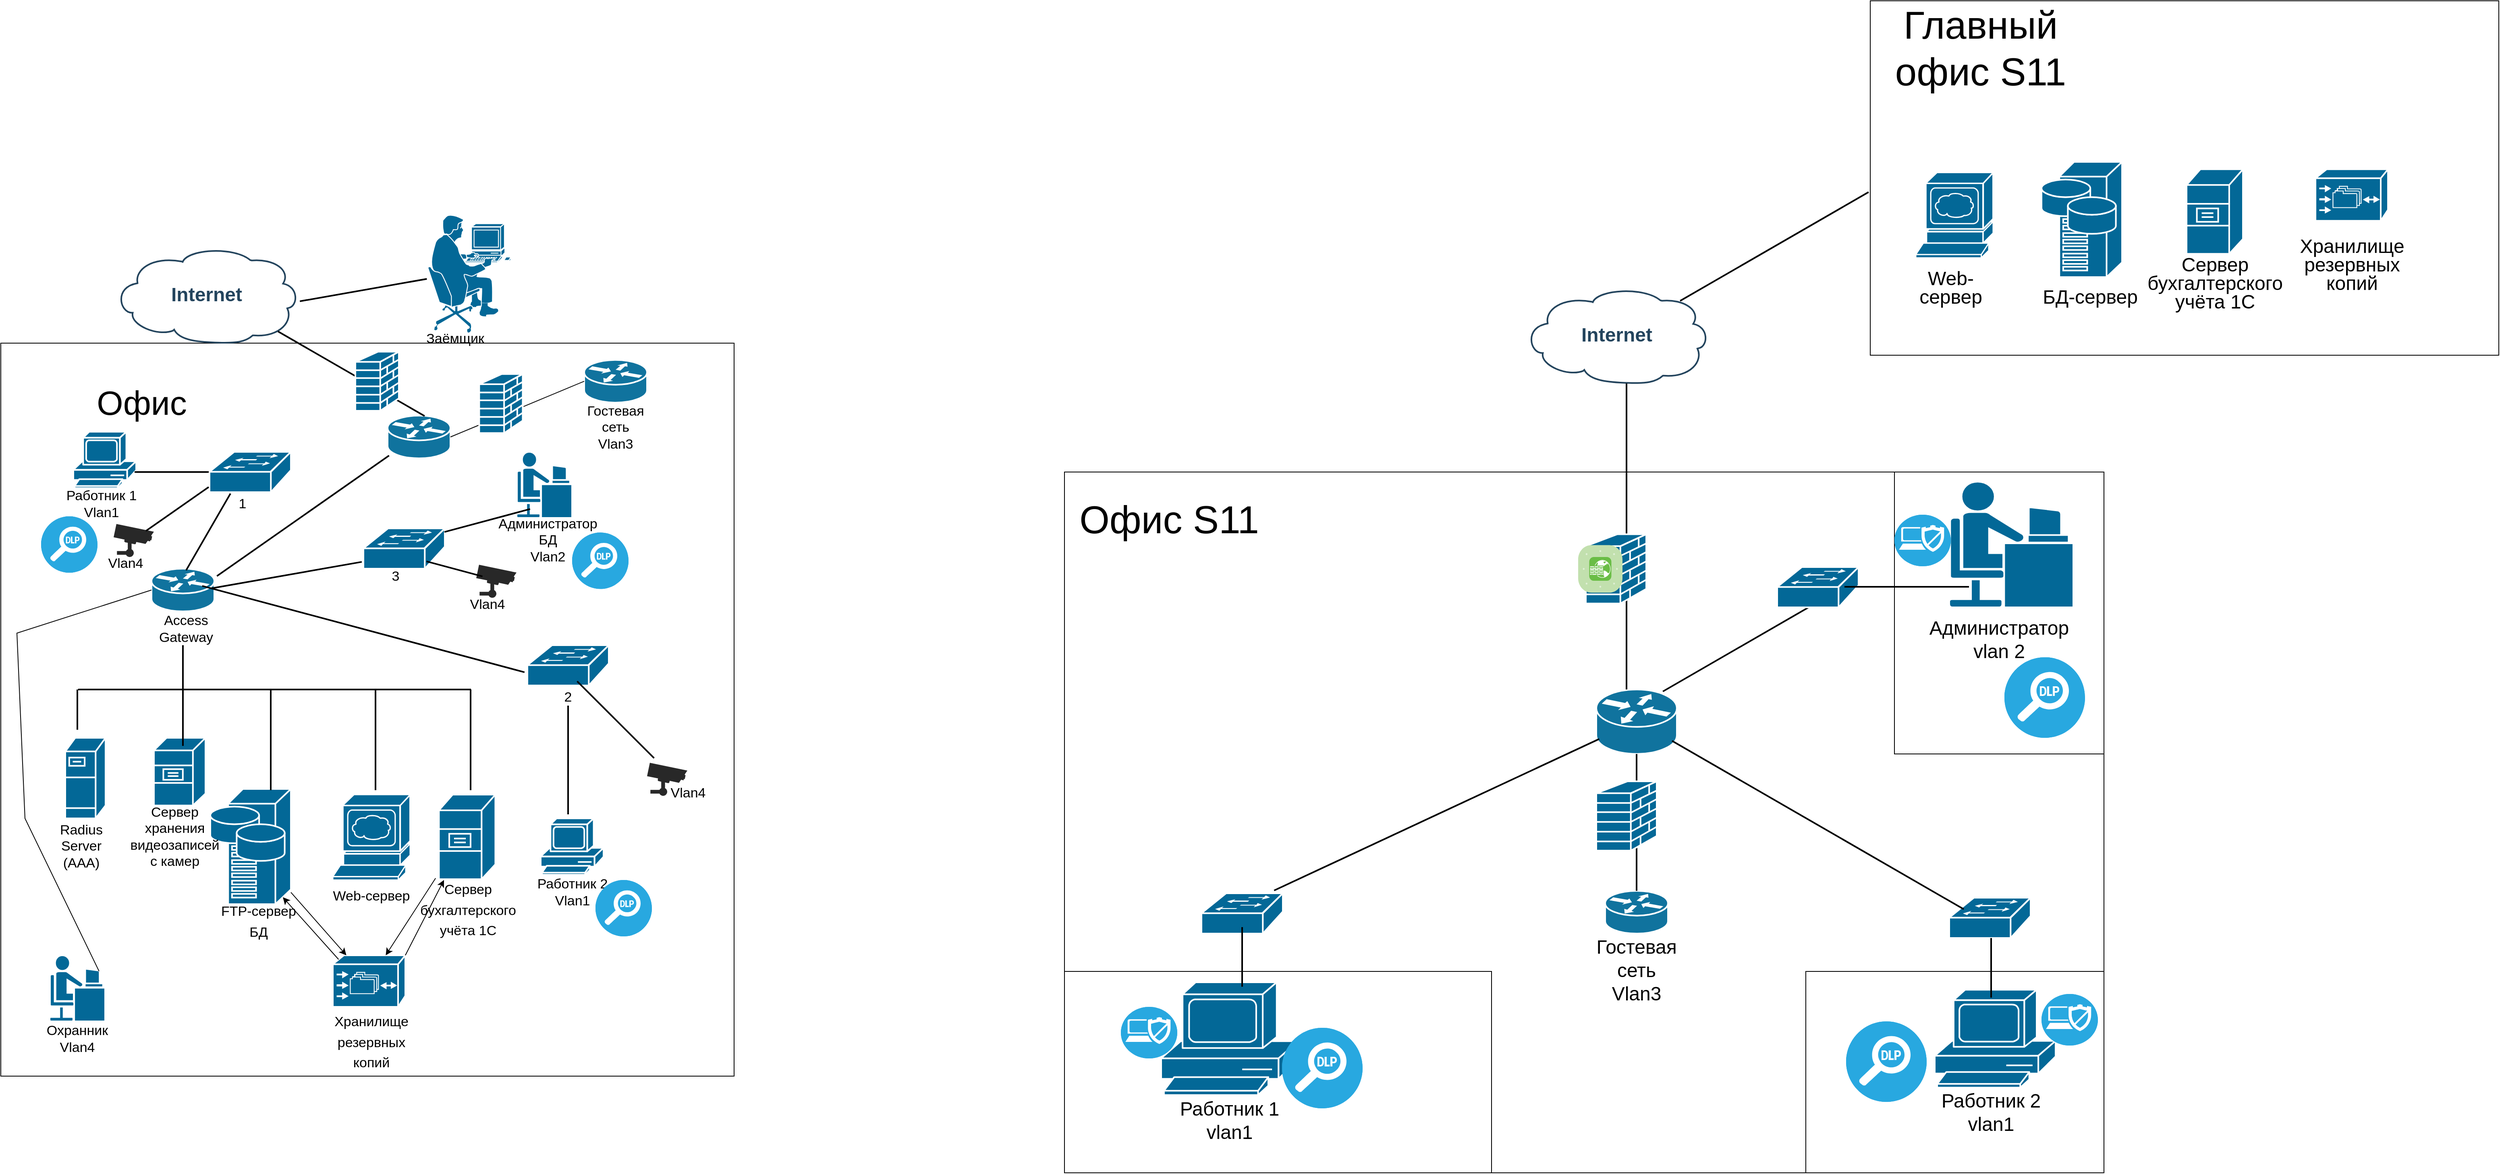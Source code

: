 <mxfile version="21.2.9" type="github">
  <diagram id="6a731a19-8d31-9384-78a2-239565b7b9f0" name="Page-1">
    <mxGraphModel dx="1826" dy="2538" grid="1" gridSize="10" guides="1" tooltips="1" connect="1" arrows="1" fold="1" page="1" pageScale="1" pageWidth="827" pageHeight="1169" background="none" math="0" shadow="0">
      <root>
        <mxCell id="0" />
        <mxCell id="1" parent="0" />
        <mxCell id="lP0xC-G9esosrG4WnK02-2211" value="" style="rounded=0;whiteSpace=wrap;html=1;" parent="1" vertex="1">
          <mxGeometry x="2210" y="530" width="1290" height="870" as="geometry" />
        </mxCell>
        <mxCell id="FBBcUjEUcP34U0jMtz23-2259" value="" style="whiteSpace=wrap;html=1;aspect=fixed;" parent="1" vertex="1">
          <mxGeometry x="890" y="370" width="910" height="910" as="geometry" />
        </mxCell>
        <mxCell id="2109" value="Internet" style="shape=mxgraph.cisco.storage.cloud;html=1;dashed=0;strokeColor=#23445D;fillColor=#ffffff;strokeWidth=2;fontFamily=Helvetica;fontSize=24;fontColor=#23445D;align=center;fontStyle=1" parent="1" vertex="1">
          <mxGeometry x="1030" y="250" width="230" height="120" as="geometry" />
        </mxCell>
        <mxCell id="2138" value="" style="shape=mxgraph.cisco.routers.router;html=1;dashed=0;fillColor=#10739E;strokeColor=#ffffff;strokeWidth=2;verticalLabelPosition=bottom;verticalAlign=top;fontFamily=Helvetica;fontSize=36;fontColor=#FFB366" parent="1" vertex="1">
          <mxGeometry x="1370" y="460" width="78" height="53" as="geometry" />
        </mxCell>
        <mxCell id="FBBcUjEUcP34U0jMtz23-2260" value="&lt;font style=&quot;font-size: 42px;&quot;&gt;Офис&lt;/font&gt;" style="text;html=1;strokeColor=none;fillColor=none;align=center;verticalAlign=middle;whiteSpace=wrap;rounded=0;" parent="1" vertex="1">
          <mxGeometry x="930" y="420" width="270" height="50" as="geometry" />
        </mxCell>
        <mxCell id="FBBcUjEUcP34U0jMtz23-2261" value="&lt;p style=&quot;line-height: 40%;&quot;&gt;&lt;font style=&quot;font-size: 17px;&quot;&gt;FTP-сервер&lt;br&gt;БД&lt;/font&gt;&lt;/p&gt;" style="text;html=1;strokeColor=none;fillColor=none;align=center;verticalAlign=middle;whiteSpace=wrap;rounded=0;fontSize=42;" parent="1" vertex="1">
          <mxGeometry x="1150" y="1050" width="120" height="67" as="geometry" />
        </mxCell>
        <mxCell id="FBBcUjEUcP34U0jMtz23-2262" value="" style="shape=mxgraph.cisco.servers.storage_server;sketch=0;html=1;pointerEvents=1;dashed=0;fillColor=#036897;strokeColor=#ffffff;strokeWidth=2;verticalLabelPosition=bottom;verticalAlign=top;align=center;outlineConnect=0;fontSize=17;" parent="1" vertex="1">
          <mxGeometry x="1150" y="923.5" width="100" height="143" as="geometry" />
        </mxCell>
        <mxCell id="FBBcUjEUcP34U0jMtz23-2263" value="" style="line;strokeWidth=2;direction=south;html=1;fontSize=17;rotation=-60;" parent="1" vertex="1">
          <mxGeometry x="1320" y="303" width="10" height="210" as="geometry" />
        </mxCell>
        <mxCell id="FBBcUjEUcP34U0jMtz23-2264" value="" style="shape=mxgraph.cisco.computers_and_peripherals.pc;sketch=0;html=1;pointerEvents=1;dashed=0;fillColor=#036897;strokeColor=#ffffff;strokeWidth=2;verticalLabelPosition=bottom;verticalAlign=top;align=center;outlineConnect=0;fontSize=17;" parent="1" vertex="1">
          <mxGeometry x="980" y="480" width="78" height="70" as="geometry" />
        </mxCell>
        <mxCell id="FBBcUjEUcP34U0jMtz23-2265" value="Работник 1&lt;br&gt;Vlan1" style="text;html=1;strokeColor=none;fillColor=none;align=center;verticalAlign=middle;whiteSpace=wrap;rounded=0;fontSize=17;" parent="1" vertex="1">
          <mxGeometry x="970" y="555" width="90" height="30" as="geometry" />
        </mxCell>
        <mxCell id="FBBcUjEUcP34U0jMtz23-2269" value="1" style="text;html=1;strokeColor=none;fillColor=none;align=center;verticalAlign=middle;whiteSpace=wrap;rounded=0;fontSize=17;" parent="1" vertex="1">
          <mxGeometry x="1160" y="555" width="60" height="30" as="geometry" />
        </mxCell>
        <mxCell id="FBBcUjEUcP34U0jMtz23-2270" value="Access Gateway" style="text;html=1;strokeColor=none;fillColor=none;align=center;verticalAlign=middle;whiteSpace=wrap;rounded=0;fontSize=17;" parent="1" vertex="1">
          <mxGeometry x="1090" y="710" width="60" height="30" as="geometry" />
        </mxCell>
        <mxCell id="FBBcUjEUcP34U0jMtz23-2271" value="Radius Server (AAA)" style="text;html=1;strokeColor=none;fillColor=none;align=center;verticalAlign=middle;whiteSpace=wrap;rounded=0;fontSize=17;" parent="1" vertex="1">
          <mxGeometry x="960" y="980" width="60" height="30" as="geometry" />
        </mxCell>
        <mxCell id="FBBcUjEUcP34U0jMtz23-2273" value="" style="shape=mxgraph.cisco.servers.fileserver;sketch=0;html=1;pointerEvents=1;dashed=0;fillColor=#036897;strokeColor=#ffffff;strokeWidth=2;verticalLabelPosition=bottom;verticalAlign=top;align=center;outlineConnect=0;fontSize=17;" parent="1" vertex="1">
          <mxGeometry x="970" y="860" width="50" height="100" as="geometry" />
        </mxCell>
        <mxCell id="FBBcUjEUcP34U0jMtz23-2274" value="" style="shape=mxgraph.cisco.computers_and_peripherals.pc;sketch=0;html=1;pointerEvents=1;dashed=0;fillColor=#036897;strokeColor=#ffffff;strokeWidth=2;verticalLabelPosition=bottom;verticalAlign=top;align=center;outlineConnect=0;fontSize=17;" parent="1" vertex="1">
          <mxGeometry x="1560" y="960" width="78" height="70" as="geometry" />
        </mxCell>
        <mxCell id="FBBcUjEUcP34U0jMtz23-2275" value="Работник 2&lt;br&gt;Vlan1" style="text;html=1;strokeColor=none;fillColor=none;align=center;verticalAlign=middle;whiteSpace=wrap;rounded=0;fontSize=17;" parent="1" vertex="1">
          <mxGeometry x="1553.5" y="1036.5" width="91" height="30" as="geometry" />
        </mxCell>
        <mxCell id="FBBcUjEUcP34U0jMtz23-2277" value="" style="line;strokeWidth=2;direction=south;html=1;fontSize=17;rotation=-90;" parent="1" vertex="1">
          <mxGeometry x="1076" y="480" width="60" height="100" as="geometry" />
        </mxCell>
        <mxCell id="FBBcUjEUcP34U0jMtz23-2278" value="" style="line;strokeWidth=2;direction=south;html=1;fontSize=17;rotation=0;" parent="1" vertex="1">
          <mxGeometry x="1111" y="745" width="10" height="55" as="geometry" />
        </mxCell>
        <mxCell id="FBBcUjEUcP34U0jMtz23-2279" value="" style="line;strokeWidth=2;direction=south;html=1;fontSize=17;rotation=-90;" parent="1" vertex="1">
          <mxGeometry x="1224.75" y="556.25" width="10" height="487.5" as="geometry" />
        </mxCell>
        <mxCell id="FBBcUjEUcP34U0jMtz23-2280" value="" style="line;strokeWidth=2;direction=south;html=1;fontSize=17;rotation=0;" parent="1" vertex="1">
          <mxGeometry x="980" y="800" width="10" height="50" as="geometry" />
        </mxCell>
        <mxCell id="FBBcUjEUcP34U0jMtz23-2281" value="" style="line;strokeWidth=2;direction=south;html=1;fontSize=17;rotation=0;" parent="1" vertex="1">
          <mxGeometry x="1220" y="800" width="10" height="125" as="geometry" />
        </mxCell>
        <mxCell id="FBBcUjEUcP34U0jMtz23-2282" value="" style="shape=mxgraph.cisco.routers.router;html=1;dashed=0;fillColor=#10739E;strokeColor=#ffffff;strokeWidth=2;verticalLabelPosition=bottom;verticalAlign=top;fontFamily=Helvetica;fontSize=36;fontColor=#FFB366" parent="1" vertex="1">
          <mxGeometry x="1077" y="650" width="78" height="53" as="geometry" />
        </mxCell>
        <mxCell id="FBBcUjEUcP34U0jMtz23-2286" value="" style="shape=mxgraph.cisco.switches.workgroup_switch;sketch=0;html=1;pointerEvents=1;dashed=0;fillColor=#036897;strokeColor=#ffffff;strokeWidth=2;verticalLabelPosition=bottom;verticalAlign=top;align=center;outlineConnect=0;fontSize=17;" parent="1" vertex="1">
          <mxGeometry x="1149" y="505" width="101" height="50" as="geometry" />
        </mxCell>
        <mxCell id="FBBcUjEUcP34U0jMtz23-2287" value="" style="shape=mxgraph.cisco.switches.workgroup_switch;sketch=0;html=1;pointerEvents=1;dashed=0;fillColor=#036897;strokeColor=#ffffff;strokeWidth=2;verticalLabelPosition=bottom;verticalAlign=top;align=center;outlineConnect=0;fontSize=17;" parent="1" vertex="1">
          <mxGeometry x="1543.5" y="745" width="101" height="50" as="geometry" />
        </mxCell>
        <mxCell id="FBBcUjEUcP34U0jMtz23-2288" value="" style="line;strokeWidth=2;direction=south;html=1;fontSize=17;rotation=0;" parent="1" vertex="1">
          <mxGeometry x="1589" y="820" width="10" height="135" as="geometry" />
        </mxCell>
        <mxCell id="FBBcUjEUcP34U0jMtz23-2290" value="2" style="text;html=1;strokeColor=none;fillColor=none;align=center;verticalAlign=middle;whiteSpace=wrap;rounded=0;fontSize=17;" parent="1" vertex="1">
          <mxGeometry x="1564" y="795" width="60" height="30" as="geometry" />
        </mxCell>
        <mxCell id="FBBcUjEUcP34U0jMtz23-2291" value="" style="line;strokeWidth=2;direction=south;html=1;fontSize=17;rotation=-75;" parent="1" vertex="1">
          <mxGeometry x="1334.92" y="517.96" width="10" height="414.08" as="geometry" />
        </mxCell>
        <mxCell id="FBBcUjEUcP34U0jMtz23-2292" value="" style="line;strokeWidth=2;direction=south;html=1;fontSize=17;rotation=30;" parent="1" vertex="1">
          <mxGeometry x="1142.5" y="549.33" width="10" height="110" as="geometry" />
        </mxCell>
        <mxCell id="FBBcUjEUcP34U0jMtz23-2293" value="" style="line;strokeWidth=2;direction=south;html=1;fontSize=17;rotation=-125;" parent="1" vertex="1">
          <mxGeometry x="1260" y="454" width="10" height="260.81" as="geometry" />
        </mxCell>
        <mxCell id="FBBcUjEUcP34U0jMtz23-2294" value="" style="shape=mxgraph.cisco.people.androgenous_person;sketch=0;html=1;pointerEvents=1;dashed=0;fillColor=#036897;strokeColor=#ffffff;strokeWidth=2;verticalLabelPosition=bottom;verticalAlign=top;align=center;outlineConnect=0;fontSize=17;" parent="1" vertex="1">
          <mxGeometry x="1530" y="505" width="69" height="82" as="geometry" />
        </mxCell>
        <mxCell id="FBBcUjEUcP34U0jMtz23-2295" value="Администратор БД&lt;br&gt;Vlan2" style="text;html=1;strokeColor=none;fillColor=none;align=center;verticalAlign=middle;whiteSpace=wrap;rounded=0;fontSize=17;" parent="1" vertex="1">
          <mxGeometry x="1539" y="600" width="60" height="30" as="geometry" />
        </mxCell>
        <mxCell id="FBBcUjEUcP34U0jMtz23-2296" value="" style="shape=mxgraph.cisco.switches.workgroup_switch;sketch=0;html=1;pointerEvents=1;dashed=0;fillColor=#036897;strokeColor=#ffffff;strokeWidth=2;verticalLabelPosition=bottom;verticalAlign=top;align=center;outlineConnect=0;fontSize=17;" parent="1" vertex="1">
          <mxGeometry x="1340" y="600" width="101" height="50" as="geometry" />
        </mxCell>
        <mxCell id="FBBcUjEUcP34U0jMtz23-2297" value="" style="line;strokeWidth=2;direction=south;html=1;fontSize=17;rotation=75;" parent="1" vertex="1">
          <mxGeometry x="1483.71" y="535.17" width="20" height="110" as="geometry" />
        </mxCell>
        <mxCell id="FBBcUjEUcP34U0jMtz23-2298" value="" style="line;strokeWidth=2;direction=south;html=1;fontSize=17;rotation=80;" parent="1" vertex="1">
          <mxGeometry x="1239.39" y="563.05" width="10" height="190" as="geometry" />
        </mxCell>
        <mxCell id="FBBcUjEUcP34U0jMtz23-2300" value="3" style="text;html=1;strokeColor=none;fillColor=none;align=center;verticalAlign=middle;whiteSpace=wrap;rounded=0;fontSize=17;" parent="1" vertex="1">
          <mxGeometry x="1350" y="645.17" width="60" height="30" as="geometry" />
        </mxCell>
        <mxCell id="FBBcUjEUcP34U0jMtz23-2301" value="" style="shape=mxgraph.cisco.people.pc_man;sketch=0;html=1;pointerEvents=1;dashed=0;fillColor=#036897;strokeColor=#ffffff;strokeWidth=2;verticalLabelPosition=bottom;verticalAlign=top;align=center;outlineConnect=0;fontSize=17;" parent="1" vertex="1">
          <mxGeometry x="1420" y="210" width="104" height="149" as="geometry" />
        </mxCell>
        <mxCell id="FBBcUjEUcP34U0jMtz23-2302" value="Заёмщик" style="text;html=1;strokeColor=none;fillColor=none;align=center;verticalAlign=middle;whiteSpace=wrap;rounded=0;fontSize=17;" parent="1" vertex="1">
          <mxGeometry x="1423.71" y="350" width="60" height="30" as="geometry" />
        </mxCell>
        <mxCell id="FBBcUjEUcP34U0jMtz23-2304" value="" style="line;strokeWidth=2;direction=south;html=1;fontSize=17;rotation=80;" parent="1" vertex="1">
          <mxGeometry x="1334.92" y="224.13" width="10" height="160" as="geometry" />
        </mxCell>
        <mxCell id="FBBcUjEUcP34U0jMtz23-2306" value="&lt;p style=&quot;line-height: 40%;&quot;&gt;&lt;font style=&quot;font-size: 17px;&quot;&gt;Web-сервер&lt;/font&gt;&lt;/p&gt;" style="text;html=1;strokeColor=none;fillColor=none;align=center;verticalAlign=middle;whiteSpace=wrap;rounded=0;fontSize=42;" parent="1" vertex="1">
          <mxGeometry x="1290" y="1018" width="120" height="67" as="geometry" />
        </mxCell>
        <mxCell id="FBBcUjEUcP34U0jMtz23-2307" value="" style="line;strokeWidth=2;direction=south;html=1;fontSize=17;rotation=0;" parent="1" vertex="1">
          <mxGeometry x="1350" y="800" width="10" height="125" as="geometry" />
        </mxCell>
        <mxCell id="FBBcUjEUcP34U0jMtz23-2308" value="" style="shape=mxgraph.cisco.storage.cisco_file_engine;sketch=0;html=1;pointerEvents=1;dashed=0;fillColor=#036897;strokeColor=#ffffff;strokeWidth=2;verticalLabelPosition=bottom;verticalAlign=top;align=center;outlineConnect=0;fontSize=17;" parent="1" vertex="1">
          <mxGeometry x="1302" y="1130" width="90" height="64" as="geometry" />
        </mxCell>
        <mxCell id="FBBcUjEUcP34U0jMtz23-2309" value="&lt;p style=&quot;line-height: 40%;&quot;&gt;&lt;span style=&quot;font-size: 17px;&quot;&gt;Хранилище резервных копий&lt;/span&gt;&lt;/p&gt;" style="text;html=1;strokeColor=none;fillColor=none;align=center;verticalAlign=middle;whiteSpace=wrap;rounded=0;fontSize=42;" parent="1" vertex="1">
          <mxGeometry x="1290" y="1200" width="120" height="67" as="geometry" />
        </mxCell>
        <mxCell id="FBBcUjEUcP34U0jMtz23-2310" value="" style="shape=mxgraph.cisco.servers.www_server;sketch=0;html=1;pointerEvents=1;dashed=0;fillColor=#036897;strokeColor=#ffffff;strokeWidth=2;verticalLabelPosition=bottom;verticalAlign=top;align=center;outlineConnect=0;fontSize=17;" parent="1" vertex="1">
          <mxGeometry x="1302" y="930.5" width="96" height="106" as="geometry" />
        </mxCell>
        <mxCell id="FBBcUjEUcP34U0jMtz23-2311" value="" style="shape=mxgraph.cisco.servers.file_server;sketch=0;html=1;pointerEvents=1;dashed=0;fillColor=#036897;strokeColor=#ffffff;strokeWidth=2;verticalLabelPosition=bottom;verticalAlign=top;align=center;outlineConnect=0;fontSize=17;" parent="1" vertex="1">
          <mxGeometry x="1433.71" y="930.5" width="70" height="105" as="geometry" />
        </mxCell>
        <mxCell id="FBBcUjEUcP34U0jMtz23-2312" value="&lt;p style=&quot;line-height: 40%;&quot;&gt;&lt;font style=&quot;font-size: 17px;&quot;&gt;Сервер бухгалтерского учёта 1С&lt;/font&gt;&lt;/p&gt;" style="text;html=1;strokeColor=none;fillColor=none;align=center;verticalAlign=middle;whiteSpace=wrap;rounded=0;fontSize=42;" parent="1" vertex="1">
          <mxGeometry x="1410" y="1036.5" width="120" height="67" as="geometry" />
        </mxCell>
        <mxCell id="FBBcUjEUcP34U0jMtz23-2313" value="" style="line;strokeWidth=2;direction=south;html=1;fontSize=17;rotation=0;" parent="1" vertex="1">
          <mxGeometry x="1468" y="800" width="10" height="125" as="geometry" />
        </mxCell>
        <mxCell id="FBBcUjEUcP34U0jMtz23-2318" value="" style="endArrow=classic;html=1;rounded=0;fontSize=17;exitX=0.08;exitY=0.08;exitDx=0;exitDy=0;exitPerimeter=0;entryX=0.9;entryY=0.94;entryDx=0;entryDy=0;entryPerimeter=0;" parent="1" source="FBBcUjEUcP34U0jMtz23-2308" target="FBBcUjEUcP34U0jMtz23-2262" edge="1">
          <mxGeometry width="50" height="50" relative="1" as="geometry">
            <mxPoint x="1220" y="960" as="sourcePoint" />
            <mxPoint x="1270" y="910" as="targetPoint" />
          </mxGeometry>
        </mxCell>
        <mxCell id="FBBcUjEUcP34U0jMtz23-2319" value="" style="endArrow=classic;html=1;rounded=0;fontSize=17;" parent="1" source="FBBcUjEUcP34U0jMtz23-2262" target="FBBcUjEUcP34U0jMtz23-2308" edge="1">
          <mxGeometry width="50" height="50" relative="1" as="geometry">
            <mxPoint x="1319.2" y="1145.12" as="sourcePoint" />
            <mxPoint x="1250.0" y="1067.92" as="targetPoint" />
          </mxGeometry>
        </mxCell>
        <mxCell id="FBBcUjEUcP34U0jMtz23-2321" value="" style="endArrow=classic;html=1;rounded=0;fontSize=17;exitX=1;exitY=0;exitDx=0;exitDy=0;exitPerimeter=0;entryX=0.25;entryY=0;entryDx=0;entryDy=0;" parent="1" source="FBBcUjEUcP34U0jMtz23-2308" target="FBBcUjEUcP34U0jMtz23-2312" edge="1">
          <mxGeometry width="50" height="50" relative="1" as="geometry">
            <mxPoint x="1220" y="960" as="sourcePoint" />
            <mxPoint x="1270" y="910" as="targetPoint" />
          </mxGeometry>
        </mxCell>
        <mxCell id="FBBcUjEUcP34U0jMtz23-2322" value="" style="endArrow=classic;html=1;rounded=0;fontSize=17;exitX=0.163;exitY=-0.034;exitDx=0;exitDy=0;exitPerimeter=0;" parent="1" source="FBBcUjEUcP34U0jMtz23-2312" target="FBBcUjEUcP34U0jMtz23-2308" edge="1">
          <mxGeometry width="50" height="50" relative="1" as="geometry">
            <mxPoint x="1220" y="960" as="sourcePoint" />
            <mxPoint x="1380" y="1120" as="targetPoint" />
          </mxGeometry>
        </mxCell>
        <mxCell id="TevSWxWTR0fjXybaBGyr-2138" value="" style="shape=mxgraph.cisco.security.firewall;sketch=0;html=1;pointerEvents=1;dashed=0;fillColor=#036897;strokeColor=#ffffff;strokeWidth=2;verticalLabelPosition=bottom;verticalAlign=top;align=center;outlineConnect=0;" parent="1" vertex="1">
          <mxGeometry x="1330" y="380.67" width="54" height="73.33" as="geometry" />
        </mxCell>
        <mxCell id="TevSWxWTR0fjXybaBGyr-2139" value="" style="shape=mxgraph.cisco.routers.router;html=1;dashed=0;fillColor=#10739E;strokeColor=#ffffff;strokeWidth=2;verticalLabelPosition=bottom;verticalAlign=top;fontFamily=Helvetica;fontSize=36;fontColor=#FFB366" parent="1" vertex="1">
          <mxGeometry x="1614" y="390.83" width="78" height="53" as="geometry" />
        </mxCell>
        <mxCell id="TevSWxWTR0fjXybaBGyr-2140" value="Гостевая сеть&lt;br&gt;Vlan3" style="text;html=1;strokeColor=none;fillColor=none;align=center;verticalAlign=middle;whiteSpace=wrap;rounded=0;fontSize=17;" parent="1" vertex="1">
          <mxGeometry x="1608" y="460" width="90" height="30" as="geometry" />
        </mxCell>
        <mxCell id="TevSWxWTR0fjXybaBGyr-2142" value="" style="endArrow=none;html=1;rounded=0;entryX=0;entryY=0.5;entryDx=0;entryDy=0;entryPerimeter=0;exitX=1;exitY=0.5;exitDx=0;exitDy=0;exitPerimeter=0;" parent="1" source="2138" target="TevSWxWTR0fjXybaBGyr-2139" edge="1">
          <mxGeometry width="50" height="50" relative="1" as="geometry">
            <mxPoint x="1200" y="700" as="sourcePoint" />
            <mxPoint x="1250" y="650" as="targetPoint" />
          </mxGeometry>
        </mxCell>
        <mxCell id="TevSWxWTR0fjXybaBGyr-2143" value="" style="shape=mxgraph.cisco.people.androgenous_person;sketch=0;html=1;pointerEvents=1;dashed=0;fillColor=#036897;strokeColor=#ffffff;strokeWidth=2;verticalLabelPosition=bottom;verticalAlign=top;align=center;outlineConnect=0;" parent="1" vertex="1">
          <mxGeometry x="950.5" y="1130" width="69" height="82" as="geometry" />
        </mxCell>
        <mxCell id="TevSWxWTR0fjXybaBGyr-2144" value="Охранник&lt;br&gt;Vlan4" style="text;html=1;strokeColor=none;fillColor=none;align=center;verticalAlign=middle;whiteSpace=wrap;rounded=0;fontSize=17;" parent="1" vertex="1">
          <mxGeometry x="940" y="1218.5" width="90" height="30" as="geometry" />
        </mxCell>
        <mxCell id="TevSWxWTR0fjXybaBGyr-2145" value="" style="fillColor=#28A8E0;verticalLabelPosition=bottom;sketch=0;html=1;strokeColor=#ffffff;verticalAlign=top;align=center;points=[[0.145,0.145,0],[0.5,0,0],[0.855,0.145,0],[1,0.5,0],[0.855,0.855,0],[0.5,1,0],[0.145,0.855,0],[0,0.5,0]];pointerEvents=1;shape=mxgraph.cisco_safe.compositeIcon;bgIcon=ellipse;resIcon=mxgraph.cisco_safe.capability.data_loss_prevention;" parent="1" vertex="1">
          <mxGeometry x="940" y="585" width="70" height="70" as="geometry" />
        </mxCell>
        <mxCell id="TevSWxWTR0fjXybaBGyr-2146" value="" style="fillColor=#28A8E0;verticalLabelPosition=bottom;sketch=0;html=1;strokeColor=#ffffff;verticalAlign=top;align=center;points=[[0.145,0.145,0],[0.5,0,0],[0.855,0.145,0],[1,0.5,0],[0.855,0.855,0],[0.5,1,0],[0.145,0.855,0],[0,0.5,0]];pointerEvents=1;shape=mxgraph.cisco_safe.compositeIcon;bgIcon=ellipse;resIcon=mxgraph.cisco_safe.capability.data_loss_prevention;" parent="1" vertex="1">
          <mxGeometry x="1599" y="605.17" width="70" height="70" as="geometry" />
        </mxCell>
        <mxCell id="TevSWxWTR0fjXybaBGyr-2147" value="" style="fillColor=#28A8E0;verticalLabelPosition=bottom;sketch=0;html=1;strokeColor=#ffffff;verticalAlign=top;align=center;points=[[0.145,0.145,0],[0.5,0,0],[0.855,0.145,0],[1,0.5,0],[0.855,0.855,0],[0.5,1,0],[0.145,0.855,0],[0,0.5,0]];pointerEvents=1;shape=mxgraph.cisco_safe.compositeIcon;bgIcon=ellipse;resIcon=mxgraph.cisco_safe.capability.data_loss_prevention;" parent="1" vertex="1">
          <mxGeometry x="1628" y="1036.5" width="70" height="70" as="geometry" />
        </mxCell>
        <mxCell id="TevSWxWTR0fjXybaBGyr-2148" value="" style="verticalLabelPosition=bottom;sketch=0;html=1;fillColor=#282828;strokeColor=none;verticalAlign=top;pointerEvents=1;align=center;shape=mxgraph.cisco_safe.technology_icons.icon10;" parent="1" vertex="1">
          <mxGeometry x="1030" y="594.5" width="50" height="41" as="geometry" />
        </mxCell>
        <mxCell id="TevSWxWTR0fjXybaBGyr-2149" value="" style="verticalLabelPosition=bottom;sketch=0;html=1;fillColor=#282828;strokeColor=none;verticalAlign=top;pointerEvents=1;align=center;shape=mxgraph.cisco_safe.technology_icons.icon10;" parent="1" vertex="1">
          <mxGeometry x="1692" y="891.04" width="50" height="41" as="geometry" />
        </mxCell>
        <mxCell id="TevSWxWTR0fjXybaBGyr-2150" value="" style="verticalLabelPosition=bottom;sketch=0;html=1;fillColor=#282828;strokeColor=none;verticalAlign=top;pointerEvents=1;align=center;shape=mxgraph.cisco_safe.technology_icons.icon10;" parent="1" vertex="1">
          <mxGeometry x="1480" y="645.17" width="50" height="41" as="geometry" />
        </mxCell>
        <mxCell id="TevSWxWTR0fjXybaBGyr-2152" value="" style="shape=mxgraph.cisco.servers.file_server;sketch=0;html=1;pointerEvents=1;dashed=0;fillColor=#036897;strokeColor=#ffffff;strokeWidth=2;verticalLabelPosition=bottom;verticalAlign=top;align=center;outlineConnect=0;" parent="1" vertex="1">
          <mxGeometry x="1080" y="860" width="64" height="84" as="geometry" />
        </mxCell>
        <mxCell id="TevSWxWTR0fjXybaBGyr-2153" value="Сервер хранения видеозаписей с камер" style="text;html=1;strokeColor=none;fillColor=none;align=center;verticalAlign=middle;whiteSpace=wrap;rounded=0;fontSize=17;" parent="1" vertex="1">
          <mxGeometry x="1076" y="968" width="60" height="30" as="geometry" />
        </mxCell>
        <mxCell id="TevSWxWTR0fjXybaBGyr-2155" value="" style="line;strokeWidth=2;direction=south;html=1;fontSize=17;rotation=-45;" parent="1" vertex="1">
          <mxGeometry x="1648" y="770" width="10" height="135" as="geometry" />
        </mxCell>
        <mxCell id="TevSWxWTR0fjXybaBGyr-2156" value="" style="line;strokeWidth=2;direction=south;html=1;fontSize=17;rotation=-75;" parent="1" vertex="1">
          <mxGeometry x="1448" y="614.34" width="10" height="71.83" as="geometry" />
        </mxCell>
        <mxCell id="TevSWxWTR0fjXybaBGyr-2157" value="" style="line;strokeWidth=2;direction=south;html=1;fontSize=17;rotation=-125;" parent="1" vertex="1">
          <mxGeometry x="1104" y="528.36" width="10" height="95.17" as="geometry" />
        </mxCell>
        <mxCell id="TevSWxWTR0fjXybaBGyr-2158" value="" style="line;strokeWidth=2;direction=south;html=1;fontSize=17;rotation=0;" parent="1" vertex="1">
          <mxGeometry x="1111" y="800" width="10" height="70" as="geometry" />
        </mxCell>
        <mxCell id="TevSWxWTR0fjXybaBGyr-2160" value="Vlan4" style="text;html=1;strokeColor=none;fillColor=none;align=center;verticalAlign=middle;whiteSpace=wrap;rounded=0;fontSize=17;" parent="1" vertex="1">
          <mxGeometry x="1000" y="629.33" width="90" height="30" as="geometry" />
        </mxCell>
        <mxCell id="TevSWxWTR0fjXybaBGyr-2162" value="Vlan4" style="text;html=1;strokeColor=none;fillColor=none;align=center;verticalAlign=middle;whiteSpace=wrap;rounded=0;fontSize=17;" parent="1" vertex="1">
          <mxGeometry x="1449" y="680" width="90" height="30" as="geometry" />
        </mxCell>
        <mxCell id="TevSWxWTR0fjXybaBGyr-2163" value="Vlan4" style="text;html=1;strokeColor=none;fillColor=none;align=center;verticalAlign=middle;whiteSpace=wrap;rounded=0;fontSize=17;" parent="1" vertex="1">
          <mxGeometry x="1698" y="914" width="90" height="30" as="geometry" />
        </mxCell>
        <mxCell id="TevSWxWTR0fjXybaBGyr-2164" value="" style="endArrow=none;html=1;rounded=0;exitX=0.89;exitY=0.24;exitDx=0;exitDy=0;exitPerimeter=0;entryX=0;entryY=0.5;entryDx=0;entryDy=0;entryPerimeter=0;" parent="1" source="TevSWxWTR0fjXybaBGyr-2143" target="FBBcUjEUcP34U0jMtz23-2282" edge="1">
          <mxGeometry width="50" height="50" relative="1" as="geometry">
            <mxPoint x="1190" y="1140" as="sourcePoint" />
            <mxPoint x="1240" y="1090" as="targetPoint" />
            <Array as="points">
              <mxPoint x="920" y="960" />
              <mxPoint x="910" y="730" />
            </Array>
          </mxGeometry>
        </mxCell>
        <mxCell id="TevSWxWTR0fjXybaBGyr-2165" value="" style="shape=mxgraph.cisco.security.firewall;sketch=0;html=1;pointerEvents=1;dashed=0;fillColor=#036897;strokeColor=#ffffff;strokeWidth=2;verticalLabelPosition=bottom;verticalAlign=top;align=center;outlineConnect=0;" parent="1" vertex="1">
          <mxGeometry x="1483.71" y="408.34" width="54" height="73.33" as="geometry" />
        </mxCell>
        <mxCell id="lP0xC-G9esosrG4WnK02-2212" value="&lt;font style=&quot;font-size: 48px;&quot;&gt;Офис S11&lt;/font&gt;" style="text;html=1;strokeColor=none;fillColor=none;align=center;verticalAlign=middle;whiteSpace=wrap;rounded=0;" parent="1" vertex="1">
          <mxGeometry x="2210" y="530.0" width="260" height="117.83" as="geometry" />
        </mxCell>
        <mxCell id="lP0xC-G9esosrG4WnK02-2213" value="" style="shape=mxgraph.cisco.routers.router;html=1;dashed=0;fillColor=#10739E;strokeColor=#ffffff;strokeWidth=2;verticalLabelPosition=bottom;verticalAlign=top;fontFamily=Helvetica;fontSize=36;fontColor=#FFB366" parent="1" vertex="1">
          <mxGeometry x="2870" y="800" width="100" height="80" as="geometry" />
        </mxCell>
        <mxCell id="lP0xC-G9esosrG4WnK02-2214" value="" style="rounded=0;whiteSpace=wrap;html=1;" parent="1" vertex="1">
          <mxGeometry x="2210" y="1150" width="530" height="250" as="geometry" />
        </mxCell>
        <mxCell id="lP0xC-G9esosrG4WnK02-2216" value="" style="rounded=0;whiteSpace=wrap;html=1;" parent="1" vertex="1">
          <mxGeometry x="3130" y="1150" width="370" height="250" as="geometry" />
        </mxCell>
        <mxCell id="lP0xC-G9esosrG4WnK02-2217" value="" style="shape=mxgraph.cisco.computers_and_peripherals.pc;sketch=0;html=1;pointerEvents=1;dashed=0;fillColor=#036897;strokeColor=#ffffff;strokeWidth=2;verticalLabelPosition=bottom;verticalAlign=top;align=center;outlineConnect=0;fontSize=17;" parent="1" vertex="1">
          <mxGeometry x="2330" y="1163.5" width="170" height="140" as="geometry" />
        </mxCell>
        <mxCell id="lP0xC-G9esosrG4WnK02-2218" value="" style="shape=mxgraph.cisco.computers_and_peripherals.pc;sketch=0;html=1;pointerEvents=1;dashed=0;fillColor=#036897;strokeColor=#ffffff;strokeWidth=2;verticalLabelPosition=bottom;verticalAlign=top;align=center;outlineConnect=0;fontSize=17;" parent="1" vertex="1">
          <mxGeometry x="3290" y="1172.75" width="150" height="121.5" as="geometry" />
        </mxCell>
        <mxCell id="lP0xC-G9esosrG4WnK02-2220" value="&lt;font style=&quot;font-size: 24px;&quot;&gt;Работник 1&lt;br&gt;vlan1&lt;br&gt;&lt;/font&gt;" style="text;html=1;strokeColor=none;fillColor=none;align=center;verticalAlign=middle;whiteSpace=wrap;rounded=0;" parent="1" vertex="1">
          <mxGeometry x="2335" y="1320" width="160" height="30" as="geometry" />
        </mxCell>
        <mxCell id="lP0xC-G9esosrG4WnK02-2224" value="" style="shape=mxgraph.cisco.routers.router;html=1;dashed=0;fillColor=#10739E;strokeColor=#ffffff;strokeWidth=2;verticalLabelPosition=bottom;verticalAlign=top;fontFamily=Helvetica;fontSize=36;fontColor=#FFB366" parent="1" vertex="1">
          <mxGeometry x="2881" y="1050" width="78" height="53" as="geometry" />
        </mxCell>
        <mxCell id="lP0xC-G9esosrG4WnK02-2226" value="" style="line;strokeWidth=2;direction=south;html=1;fontSize=17;rotation=0;" parent="1" vertex="1">
          <mxGeometry x="2915" y="880" width="10" height="170" as="geometry" />
        </mxCell>
        <mxCell id="lP0xC-G9esosrG4WnK02-2229" value="&lt;font style=&quot;font-size: 24px;&quot;&gt;Гостевая сеть&lt;br&gt;Vlan3&lt;/font&gt;" style="text;html=1;strokeColor=none;fillColor=none;align=center;verticalAlign=middle;whiteSpace=wrap;rounded=0;fontSize=17;" parent="1" vertex="1">
          <mxGeometry x="2875" y="1133.5" width="90" height="30" as="geometry" />
        </mxCell>
        <mxCell id="lP0xC-G9esosrG4WnK02-2230" value="&lt;font style=&quot;font-size: 24px;&quot;&gt;Работник 2&lt;br&gt;vlan1&lt;br&gt;&lt;/font&gt;" style="text;html=1;strokeColor=none;fillColor=none;align=center;verticalAlign=middle;whiteSpace=wrap;rounded=0;" parent="1" vertex="1">
          <mxGeometry x="3280" y="1310" width="160" height="30" as="geometry" />
        </mxCell>
        <mxCell id="lP0xC-G9esosrG4WnK02-2232" value="" style="shape=mxgraph.cisco.switches.workgroup_switch;sketch=0;html=1;pointerEvents=1;dashed=0;fillColor=#036897;strokeColor=#ffffff;strokeWidth=2;verticalLabelPosition=bottom;verticalAlign=top;align=center;outlineConnect=0;fontSize=17;" parent="1" vertex="1">
          <mxGeometry x="3308" y="1058.5" width="101" height="50" as="geometry" />
        </mxCell>
        <mxCell id="lP0xC-G9esosrG4WnK02-2233" value="" style="shape=mxgraph.cisco.switches.workgroup_switch;sketch=0;html=1;pointerEvents=1;dashed=0;fillColor=#036897;strokeColor=#ffffff;strokeWidth=2;verticalLabelPosition=bottom;verticalAlign=top;align=center;outlineConnect=0;fontSize=17;" parent="1" vertex="1">
          <mxGeometry x="2380" y="1053" width="101" height="50" as="geometry" />
        </mxCell>
        <mxCell id="lP0xC-G9esosrG4WnK02-2234" value="" style="line;strokeWidth=2;direction=south;html=1;fontSize=17;rotation=-60;" parent="1" vertex="1">
          <mxGeometry x="3140" y="759.23" width="10" height="418.04" as="geometry" />
        </mxCell>
        <mxCell id="lP0xC-G9esosrG4WnK02-2236" value="" style="line;strokeWidth=2;direction=south;html=1;fontSize=17;rotation=65;" parent="1" vertex="1">
          <mxGeometry x="2666.89" y="732.92" width="10" height="445.1" as="geometry" />
        </mxCell>
        <mxCell id="lP0xC-G9esosrG4WnK02-2238" value="" style="shape=mxgraph.cisco.security.firewall;sketch=0;html=1;pointerEvents=1;dashed=0;fillColor=#036897;strokeColor=#ffffff;strokeWidth=2;verticalLabelPosition=bottom;verticalAlign=top;align=center;outlineConnect=0;" parent="1" vertex="1">
          <mxGeometry x="2870" y="914" width="75" height="86" as="geometry" />
        </mxCell>
        <mxCell id="lP0xC-G9esosrG4WnK02-2239" value="" style="line;strokeWidth=2;direction=south;html=1;fontSize=17;rotation=0;" parent="1" vertex="1">
          <mxGeometry x="2425.5" y="1095" width="10" height="74" as="geometry" />
        </mxCell>
        <mxCell id="lP0xC-G9esosrG4WnK02-2241" value="" style="line;strokeWidth=2;direction=south;html=1;fontSize=17;rotation=0;" parent="1" vertex="1">
          <mxGeometry x="3355" y="1108.5" width="10" height="74" as="geometry" />
        </mxCell>
        <mxCell id="lP0xC-G9esosrG4WnK02-2242" value="" style="rounded=0;whiteSpace=wrap;html=1;" parent="1" vertex="1">
          <mxGeometry x="3240" y="530" width="260" height="350" as="geometry" />
        </mxCell>
        <mxCell id="lP0xC-G9esosrG4WnK02-2243" value="" style="shape=mxgraph.cisco.people.androgenous_person;sketch=0;html=1;pointerEvents=1;dashed=0;fillColor=#036897;strokeColor=#ffffff;strokeWidth=2;verticalLabelPosition=bottom;verticalAlign=top;align=center;outlineConnect=0;fontSize=17;" parent="1" vertex="1">
          <mxGeometry x="3308" y="542" width="154" height="156" as="geometry" />
        </mxCell>
        <mxCell id="lP0xC-G9esosrG4WnK02-2245" value="&lt;font style=&quot;font-size: 24px;&quot;&gt;Администратор vlan 2&lt;br&gt;&lt;/font&gt;" style="text;html=1;strokeColor=none;fillColor=none;align=center;verticalAlign=middle;whiteSpace=wrap;rounded=0;" parent="1" vertex="1">
          <mxGeometry x="3290" y="723.05" width="160" height="30" as="geometry" />
        </mxCell>
        <mxCell id="lP0xC-G9esosrG4WnK02-2246" value="" style="line;strokeWidth=2;direction=south;html=1;fontSize=17;rotation=60;" parent="1" vertex="1">
          <mxGeometry x="3038.54" y="644.93" width="10" height="210" as="geometry" />
        </mxCell>
        <mxCell id="lP0xC-G9esosrG4WnK02-2247" value="" style="shape=mxgraph.cisco.switches.workgroup_switch;sketch=0;html=1;pointerEvents=1;dashed=0;fillColor=#036897;strokeColor=#ffffff;strokeWidth=2;verticalLabelPosition=bottom;verticalAlign=top;align=center;outlineConnect=0;fontSize=17;" parent="1" vertex="1">
          <mxGeometry x="3094.5" y="648" width="101" height="50" as="geometry" />
        </mxCell>
        <mxCell id="lP0xC-G9esosrG4WnK02-2250" value="" style="line;strokeWidth=2;direction=south;html=1;fontSize=17;rotation=-90;" parent="1" vertex="1">
          <mxGeometry x="3250.25" y="595.25" width="10" height="154.5" as="geometry" />
        </mxCell>
        <mxCell id="lP0xC-G9esosrG4WnK02-2251" value="Internet" style="shape=mxgraph.cisco.storage.cloud;html=1;dashed=0;strokeColor=#23445D;fillColor=#ffffff;strokeWidth=2;fontFamily=Helvetica;fontSize=24;fontColor=#23445D;align=center;fontStyle=1" parent="1" vertex="1">
          <mxGeometry x="2780" y="300" width="230" height="120" as="geometry" />
        </mxCell>
        <mxCell id="lP0xC-G9esosrG4WnK02-2253" value="" style="line;strokeWidth=2;direction=south;html=1;fontSize=17;rotation=0;" parent="1" vertex="1">
          <mxGeometry x="2902.5" y="420" width="10" height="380" as="geometry" />
        </mxCell>
        <mxCell id="lP0xC-G9esosrG4WnK02-2254" value="" style="shape=mxgraph.cisco.security.firewall;sketch=0;html=1;pointerEvents=1;dashed=0;fillColor=#036897;strokeColor=#ffffff;strokeWidth=2;verticalLabelPosition=bottom;verticalAlign=top;align=center;outlineConnect=0;" parent="1" vertex="1">
          <mxGeometry x="2857" y="607.26" width="75" height="86" as="geometry" />
        </mxCell>
        <mxCell id="lP0xC-G9esosrG4WnK02-2255" value="" style="rounded=0;whiteSpace=wrap;html=1;" parent="1" vertex="1">
          <mxGeometry x="3210" y="-55" width="780" height="440" as="geometry" />
        </mxCell>
        <mxCell id="lP0xC-G9esosrG4WnK02-2256" value="" style="shape=mxgraph.cisco.servers.www_server;sketch=0;html=1;pointerEvents=1;dashed=0;fillColor=#036897;strokeColor=#ffffff;strokeWidth=2;verticalLabelPosition=bottom;verticalAlign=top;align=center;outlineConnect=0;fontSize=17;" parent="1" vertex="1">
          <mxGeometry x="3266.5" y="158.17" width="96" height="106" as="geometry" />
        </mxCell>
        <mxCell id="lP0xC-G9esosrG4WnK02-2257" value="&lt;p style=&quot;line-height: 40%;&quot;&gt;&lt;font style=&quot;font-size: 24px;&quot;&gt;Web-сервер&lt;/font&gt;&lt;/p&gt;" style="text;html=1;strokeColor=none;fillColor=none;align=center;verticalAlign=middle;whiteSpace=wrap;rounded=0;fontSize=42;" parent="1" vertex="1">
          <mxGeometry x="3250.25" y="264.17" width="120" height="67" as="geometry" />
        </mxCell>
        <mxCell id="lP0xC-G9esosrG4WnK02-2258" value="" style="shape=mxgraph.cisco.servers.storage_server;sketch=0;html=1;pointerEvents=1;dashed=0;fillColor=#036897;strokeColor=#ffffff;strokeWidth=2;verticalLabelPosition=bottom;verticalAlign=top;align=center;outlineConnect=0;fontSize=17;" parent="1" vertex="1">
          <mxGeometry x="3422.5" y="145.0" width="100" height="143" as="geometry" />
        </mxCell>
        <mxCell id="lP0xC-G9esosrG4WnK02-2259" value="&lt;p style=&quot;line-height: 40%;&quot;&gt;&lt;font style=&quot;font-size: 24px;&quot;&gt;БД-сервер&lt;/font&gt;&lt;/p&gt;" style="text;html=1;strokeColor=none;fillColor=none;align=center;verticalAlign=middle;whiteSpace=wrap;rounded=0;fontSize=42;" parent="1" vertex="1">
          <mxGeometry x="3422.5" y="276.5" width="120" height="67" as="geometry" />
        </mxCell>
        <mxCell id="lP0xC-G9esosrG4WnK02-2260" value="" style="shape=mxgraph.cisco.servers.file_server;sketch=0;html=1;pointerEvents=1;dashed=0;fillColor=#036897;strokeColor=#ffffff;strokeWidth=2;verticalLabelPosition=bottom;verticalAlign=top;align=center;outlineConnect=0;fontSize=17;" parent="1" vertex="1">
          <mxGeometry x="3602.5" y="154.17" width="70" height="105" as="geometry" />
        </mxCell>
        <mxCell id="lP0xC-G9esosrG4WnK02-2261" value="&lt;p style=&quot;line-height: 40%;&quot;&gt;&lt;font style=&quot;font-size: 24px;&quot;&gt;Сервер бухгалтерского учёта 1С&lt;/font&gt;&lt;/p&gt;" style="text;html=1;strokeColor=none;fillColor=none;align=center;verticalAlign=middle;whiteSpace=wrap;rounded=0;fontSize=42;" parent="1" vertex="1">
          <mxGeometry x="3577.5" y="259.17" width="120" height="67" as="geometry" />
        </mxCell>
        <mxCell id="lP0xC-G9esosrG4WnK02-2262" value="" style="shape=mxgraph.cisco.storage.cisco_file_engine;sketch=0;html=1;pointerEvents=1;dashed=0;fillColor=#036897;strokeColor=#ffffff;strokeWidth=2;verticalLabelPosition=bottom;verticalAlign=top;align=center;outlineConnect=0;fontSize=17;" parent="1" vertex="1">
          <mxGeometry x="3762.5" y="154.17" width="90" height="64" as="geometry" />
        </mxCell>
        <mxCell id="lP0xC-G9esosrG4WnK02-2263" value="&lt;p style=&quot;line-height: 40%;&quot;&gt;&lt;font style=&quot;font-size: 24px;&quot;&gt;Хранилище резервных копий&lt;/font&gt;&lt;/p&gt;" style="text;html=1;strokeColor=none;fillColor=none;align=center;verticalAlign=middle;whiteSpace=wrap;rounded=0;fontSize=42;" parent="1" vertex="1">
          <mxGeometry x="3747.5" y="236.0" width="120" height="67" as="geometry" />
        </mxCell>
        <mxCell id="lP0xC-G9esosrG4WnK02-2264" value="&lt;font style=&quot;font-size: 48px;&quot;&gt;Главный офис S11&lt;/font&gt;" style="text;html=1;strokeColor=none;fillColor=none;align=center;verticalAlign=middle;whiteSpace=wrap;rounded=0;" parent="1" vertex="1">
          <mxGeometry x="3216.5" y="-55" width="260" height="117.83" as="geometry" />
        </mxCell>
        <mxCell id="lP0xC-G9esosrG4WnK02-2265" value="" style="line;strokeWidth=2;direction=south;html=1;fontSize=17;rotation=60;" parent="1" vertex="1">
          <mxGeometry x="3085.98" y="115" width="10" height="270" as="geometry" />
        </mxCell>
        <mxCell id="mpns2xFEJ2VyyNG6a6X3-2138" value="" style="verticalLabelPosition=bottom;sketch=0;html=1;fillColor=#6ABD46;strokeColor=#ffffff;verticalAlign=top;align=center;points=[[0.085,0.085,0],[0.915,0.085,0],[0.915,0.915,0],[0.085,0.915,0],[0.25,0,0],[0.5,0,0],[0.75,0,0],[1,0.25,0],[1,0.5,0],[1,0.75,0],[0.75,1,0],[0.5,1,0],[0.25,1,0],[0,0.75,0],[0,0.5,0],[0,0.25,0]];pointerEvents=1;shape=mxgraph.cisco_safe.compositeIcon;bgIcon=mxgraph.cisco_safe.architecture.generic_appliance;resIcon=mxgraph.cisco_safe.architecture.web_application_firewall_2;" vertex="1" parent="1">
          <mxGeometry x="2847.5" y="620.76" width="55" height="59" as="geometry" />
        </mxCell>
        <mxCell id="mpns2xFEJ2VyyNG6a6X3-2139" value="" style="fillColor=#28A8E0;verticalLabelPosition=bottom;sketch=0;html=1;strokeColor=#ffffff;verticalAlign=top;align=center;points=[[0.145,0.145,0],[0.5,0,0],[0.855,0.145,0],[1,0.5,0],[0.855,0.855,0],[0.5,1,0],[0.145,0.855,0],[0,0.5,0]];pointerEvents=1;shape=mxgraph.cisco_safe.compositeIcon;bgIcon=ellipse;resIcon=mxgraph.cisco_safe.capability.data_loss_prevention;" vertex="1" parent="1">
          <mxGeometry x="2480" y="1220" width="100" height="100" as="geometry" />
        </mxCell>
        <mxCell id="mpns2xFEJ2VyyNG6a6X3-2140" value="" style="fillColor=#28A8E0;verticalLabelPosition=bottom;sketch=0;html=1;strokeColor=#ffffff;verticalAlign=top;align=center;points=[[0.145,0.145,0],[0.5,0,0],[0.855,0.145,0],[1,0.5,0],[0.855,0.855,0],[0.5,1,0],[0.145,0.855,0],[0,0.5,0]];pointerEvents=1;shape=mxgraph.cisco_safe.compositeIcon;bgIcon=ellipse;resIcon=mxgraph.cisco_safe.capability.data_loss_prevention;" vertex="1" parent="1">
          <mxGeometry x="3376.5" y="760" width="100" height="100" as="geometry" />
        </mxCell>
        <mxCell id="mpns2xFEJ2VyyNG6a6X3-2141" value="" style="fillColor=#28A8E0;verticalLabelPosition=bottom;sketch=0;html=1;strokeColor=#ffffff;verticalAlign=top;align=center;points=[[0.145,0.145,0],[0.5,0,0],[0.855,0.145,0],[1,0.5,0],[0.855,0.855,0],[0.5,1,0],[0.145,0.855,0],[0,0.5,0]];pointerEvents=1;shape=mxgraph.cisco_safe.compositeIcon;bgIcon=ellipse;resIcon=mxgraph.cisco_safe.capability.data_loss_prevention;" vertex="1" parent="1">
          <mxGeometry x="3180" y="1212" width="100" height="100" as="geometry" />
        </mxCell>
        <mxCell id="mpns2xFEJ2VyyNG6a6X3-2142" value="" style="fillColor=#28A8E0;verticalLabelPosition=bottom;sketch=0;html=1;strokeColor=#ffffff;verticalAlign=top;align=center;points=[[0.145,0.145,0],[0.5,0,0],[0.855,0.145,0],[1,0.5,0],[0.855,0.855,0],[0.5,1,0],[0.145,0.855,0],[0,0.5,0]];pointerEvents=1;shape=mxgraph.cisco_safe.compositeIcon;bgIcon=ellipse;resIcon=mxgraph.cisco_safe.capability.anti_malware;" vertex="1" parent="1">
          <mxGeometry x="2280" y="1194" width="70" height="64" as="geometry" />
        </mxCell>
        <mxCell id="mpns2xFEJ2VyyNG6a6X3-2143" value="" style="fillColor=#28A8E0;verticalLabelPosition=bottom;sketch=0;html=1;strokeColor=#ffffff;verticalAlign=top;align=center;points=[[0.145,0.145,0],[0.5,0,0],[0.855,0.145,0],[1,0.5,0],[0.855,0.855,0],[0.5,1,0],[0.145,0.855,0],[0,0.5,0]];pointerEvents=1;shape=mxgraph.cisco_safe.compositeIcon;bgIcon=ellipse;resIcon=mxgraph.cisco_safe.capability.anti_malware;" vertex="1" parent="1">
          <mxGeometry x="3240" y="583" width="70" height="64" as="geometry" />
        </mxCell>
        <mxCell id="mpns2xFEJ2VyyNG6a6X3-2144" value="" style="fillColor=#28A8E0;verticalLabelPosition=bottom;sketch=0;html=1;strokeColor=#ffffff;verticalAlign=top;align=center;points=[[0.145,0.145,0],[0.5,0,0],[0.855,0.145,0],[1,0.5,0],[0.855,0.855,0],[0.5,1,0],[0.145,0.855,0],[0,0.5,0]];pointerEvents=1;shape=mxgraph.cisco_safe.compositeIcon;bgIcon=ellipse;resIcon=mxgraph.cisco_safe.capability.anti_malware;" vertex="1" parent="1">
          <mxGeometry x="3422.5" y="1178.02" width="70" height="64" as="geometry" />
        </mxCell>
      </root>
    </mxGraphModel>
  </diagram>
</mxfile>
